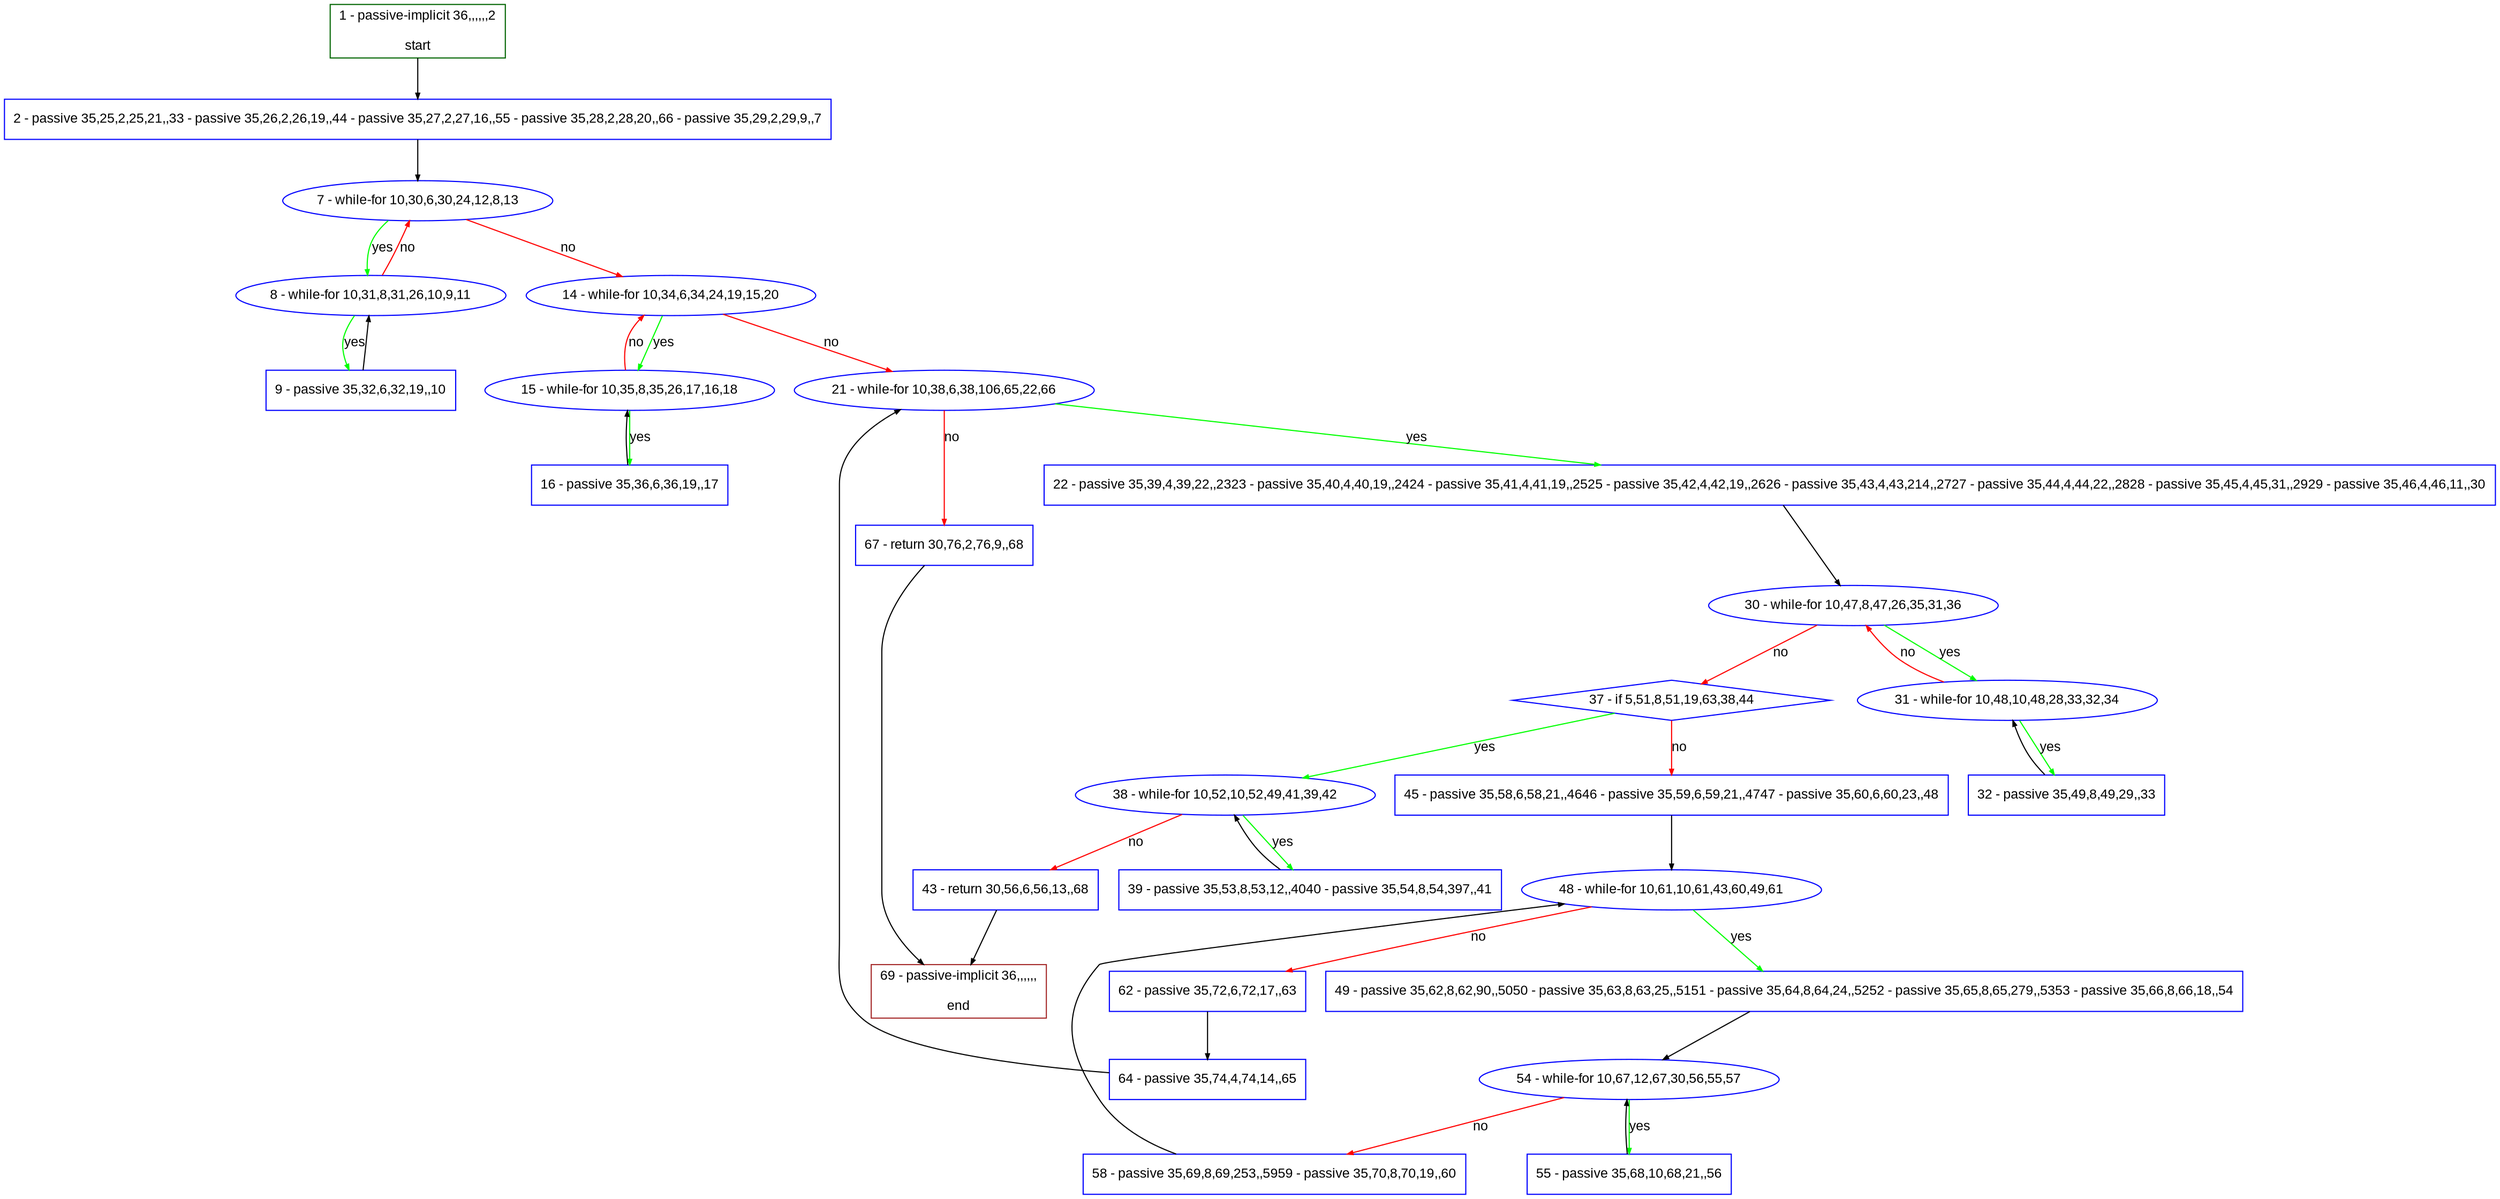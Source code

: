 digraph "" {
  graph [pack="true", label="", fontsize="12", packmode="clust", fontname="Arial", fillcolor="#FFFFCC", bgcolor="white", style="rounded,filled", compound="true"];
  node [node_initialized="no", label="", color="grey", fontsize="12", fillcolor="white", fontname="Arial", style="filled", shape="rectangle", compound="true", fixedsize="false"];
  edge [fontcolor="black", arrowhead="normal", arrowtail="none", arrowsize="0.5", ltail="", label="", color="black", fontsize="12", lhead="", fontname="Arial", dir="forward", compound="true"];
  __N1 [label="2 - passive 35,25,2,25,21,,33 - passive 35,26,2,26,19,,44 - passive 35,27,2,27,16,,55 - passive 35,28,2,28,20,,66 - passive 35,29,2,29,9,,7", color="#0000ff", fillcolor="#ffffff", style="filled", shape="box"];
  __N2 [label="1 - passive-implicit 36,,,,,,2\n\nstart", color="#006400", fillcolor="#ffffff", style="filled", shape="box"];
  __N3 [label="7 - while-for 10,30,6,30,24,12,8,13", color="#0000ff", fillcolor="#ffffff", style="filled", shape="oval"];
  __N4 [label="8 - while-for 10,31,8,31,26,10,9,11", color="#0000ff", fillcolor="#ffffff", style="filled", shape="oval"];
  __N5 [label="14 - while-for 10,34,6,34,24,19,15,20", color="#0000ff", fillcolor="#ffffff", style="filled", shape="oval"];
  __N6 [label="9 - passive 35,32,6,32,19,,10", color="#0000ff", fillcolor="#ffffff", style="filled", shape="box"];
  __N7 [label="15 - while-for 10,35,8,35,26,17,16,18", color="#0000ff", fillcolor="#ffffff", style="filled", shape="oval"];
  __N8 [label="21 - while-for 10,38,6,38,106,65,22,66", color="#0000ff", fillcolor="#ffffff", style="filled", shape="oval"];
  __N9 [label="16 - passive 35,36,6,36,19,,17", color="#0000ff", fillcolor="#ffffff", style="filled", shape="box"];
  __N10 [label="22 - passive 35,39,4,39,22,,2323 - passive 35,40,4,40,19,,2424 - passive 35,41,4,41,19,,2525 - passive 35,42,4,42,19,,2626 - passive 35,43,4,43,214,,2727 - passive 35,44,4,44,22,,2828 - passive 35,45,4,45,31,,2929 - passive 35,46,4,46,11,,30", color="#0000ff", fillcolor="#ffffff", style="filled", shape="box"];
  __N11 [label="67 - return 30,76,2,76,9,,68", color="#0000ff", fillcolor="#ffffff", style="filled", shape="box"];
  __N12 [label="30 - while-for 10,47,8,47,26,35,31,36", color="#0000ff", fillcolor="#ffffff", style="filled", shape="oval"];
  __N13 [label="31 - while-for 10,48,10,48,28,33,32,34", color="#0000ff", fillcolor="#ffffff", style="filled", shape="oval"];
  __N14 [label="37 - if 5,51,8,51,19,63,38,44", color="#0000ff", fillcolor="#ffffff", style="filled", shape="diamond"];
  __N15 [label="32 - passive 35,49,8,49,29,,33", color="#0000ff", fillcolor="#ffffff", style="filled", shape="box"];
  __N16 [label="38 - while-for 10,52,10,52,49,41,39,42", color="#0000ff", fillcolor="#ffffff", style="filled", shape="oval"];
  __N17 [label="45 - passive 35,58,6,58,21,,4646 - passive 35,59,6,59,21,,4747 - passive 35,60,6,60,23,,48", color="#0000ff", fillcolor="#ffffff", style="filled", shape="box"];
  __N18 [label="39 - passive 35,53,8,53,12,,4040 - passive 35,54,8,54,397,,41", color="#0000ff", fillcolor="#ffffff", style="filled", shape="box"];
  __N19 [label="43 - return 30,56,6,56,13,,68", color="#0000ff", fillcolor="#ffffff", style="filled", shape="box"];
  __N20 [label="69 - passive-implicit 36,,,,,,\n\nend", color="#a52a2a", fillcolor="#ffffff", style="filled", shape="box"];
  __N21 [label="48 - while-for 10,61,10,61,43,60,49,61", color="#0000ff", fillcolor="#ffffff", style="filled", shape="oval"];
  __N22 [label="49 - passive 35,62,8,62,90,,5050 - passive 35,63,8,63,25,,5151 - passive 35,64,8,64,24,,5252 - passive 35,65,8,65,279,,5353 - passive 35,66,8,66,18,,54", color="#0000ff", fillcolor="#ffffff", style="filled", shape="box"];
  __N23 [label="62 - passive 35,72,6,72,17,,63", color="#0000ff", fillcolor="#ffffff", style="filled", shape="box"];
  __N24 [label="54 - while-for 10,67,12,67,30,56,55,57", color="#0000ff", fillcolor="#ffffff", style="filled", shape="oval"];
  __N25 [label="55 - passive 35,68,10,68,21,,56", color="#0000ff", fillcolor="#ffffff", style="filled", shape="box"];
  __N26 [label="58 - passive 35,69,8,69,253,,5959 - passive 35,70,8,70,19,,60", color="#0000ff", fillcolor="#ffffff", style="filled", shape="box"];
  __N27 [label="64 - passive 35,74,4,74,14,,65", color="#0000ff", fillcolor="#ffffff", style="filled", shape="box"];
  __N2 -> __N1 [arrowhead="normal", arrowtail="none", color="#000000", label="", dir="forward"];
  __N1 -> __N3 [arrowhead="normal", arrowtail="none", color="#000000", label="", dir="forward"];
  __N3 -> __N4 [arrowhead="normal", arrowtail="none", color="#00ff00", label="yes", dir="forward"];
  __N4 -> __N3 [arrowhead="normal", arrowtail="none", color="#ff0000", label="no", dir="forward"];
  __N3 -> __N5 [arrowhead="normal", arrowtail="none", color="#ff0000", label="no", dir="forward"];
  __N4 -> __N6 [arrowhead="normal", arrowtail="none", color="#00ff00", label="yes", dir="forward"];
  __N6 -> __N4 [arrowhead="normal", arrowtail="none", color="#000000", label="", dir="forward"];
  __N5 -> __N7 [arrowhead="normal", arrowtail="none", color="#00ff00", label="yes", dir="forward"];
  __N7 -> __N5 [arrowhead="normal", arrowtail="none", color="#ff0000", label="no", dir="forward"];
  __N5 -> __N8 [arrowhead="normal", arrowtail="none", color="#ff0000", label="no", dir="forward"];
  __N7 -> __N9 [arrowhead="normal", arrowtail="none", color="#00ff00", label="yes", dir="forward"];
  __N9 -> __N7 [arrowhead="normal", arrowtail="none", color="#000000", label="", dir="forward"];
  __N8 -> __N10 [arrowhead="normal", arrowtail="none", color="#00ff00", label="yes", dir="forward"];
  __N8 -> __N11 [arrowhead="normal", arrowtail="none", color="#ff0000", label="no", dir="forward"];
  __N10 -> __N12 [arrowhead="normal", arrowtail="none", color="#000000", label="", dir="forward"];
  __N12 -> __N13 [arrowhead="normal", arrowtail="none", color="#00ff00", label="yes", dir="forward"];
  __N13 -> __N12 [arrowhead="normal", arrowtail="none", color="#ff0000", label="no", dir="forward"];
  __N12 -> __N14 [arrowhead="normal", arrowtail="none", color="#ff0000", label="no", dir="forward"];
  __N13 -> __N15 [arrowhead="normal", arrowtail="none", color="#00ff00", label="yes", dir="forward"];
  __N15 -> __N13 [arrowhead="normal", arrowtail="none", color="#000000", label="", dir="forward"];
  __N14 -> __N16 [arrowhead="normal", arrowtail="none", color="#00ff00", label="yes", dir="forward"];
  __N14 -> __N17 [arrowhead="normal", arrowtail="none", color="#ff0000", label="no", dir="forward"];
  __N16 -> __N18 [arrowhead="normal", arrowtail="none", color="#00ff00", label="yes", dir="forward"];
  __N18 -> __N16 [arrowhead="normal", arrowtail="none", color="#000000", label="", dir="forward"];
  __N16 -> __N19 [arrowhead="normal", arrowtail="none", color="#ff0000", label="no", dir="forward"];
  __N19 -> __N20 [arrowhead="normal", arrowtail="none", color="#000000", label="", dir="forward"];
  __N17 -> __N21 [arrowhead="normal", arrowtail="none", color="#000000", label="", dir="forward"];
  __N21 -> __N22 [arrowhead="normal", arrowtail="none", color="#00ff00", label="yes", dir="forward"];
  __N21 -> __N23 [arrowhead="normal", arrowtail="none", color="#ff0000", label="no", dir="forward"];
  __N22 -> __N24 [arrowhead="normal", arrowtail="none", color="#000000", label="", dir="forward"];
  __N24 -> __N25 [arrowhead="normal", arrowtail="none", color="#00ff00", label="yes", dir="forward"];
  __N25 -> __N24 [arrowhead="normal", arrowtail="none", color="#000000", label="", dir="forward"];
  __N24 -> __N26 [arrowhead="normal", arrowtail="none", color="#ff0000", label="no", dir="forward"];
  __N26 -> __N21 [arrowhead="normal", arrowtail="none", color="#000000", label="", dir="forward"];
  __N23 -> __N27 [arrowhead="normal", arrowtail="none", color="#000000", label="", dir="forward"];
  __N27 -> __N8 [arrowhead="normal", arrowtail="none", color="#000000", label="", dir="forward"];
  __N11 -> __N20 [arrowhead="normal", arrowtail="none", color="#000000", label="", dir="forward"];
}
